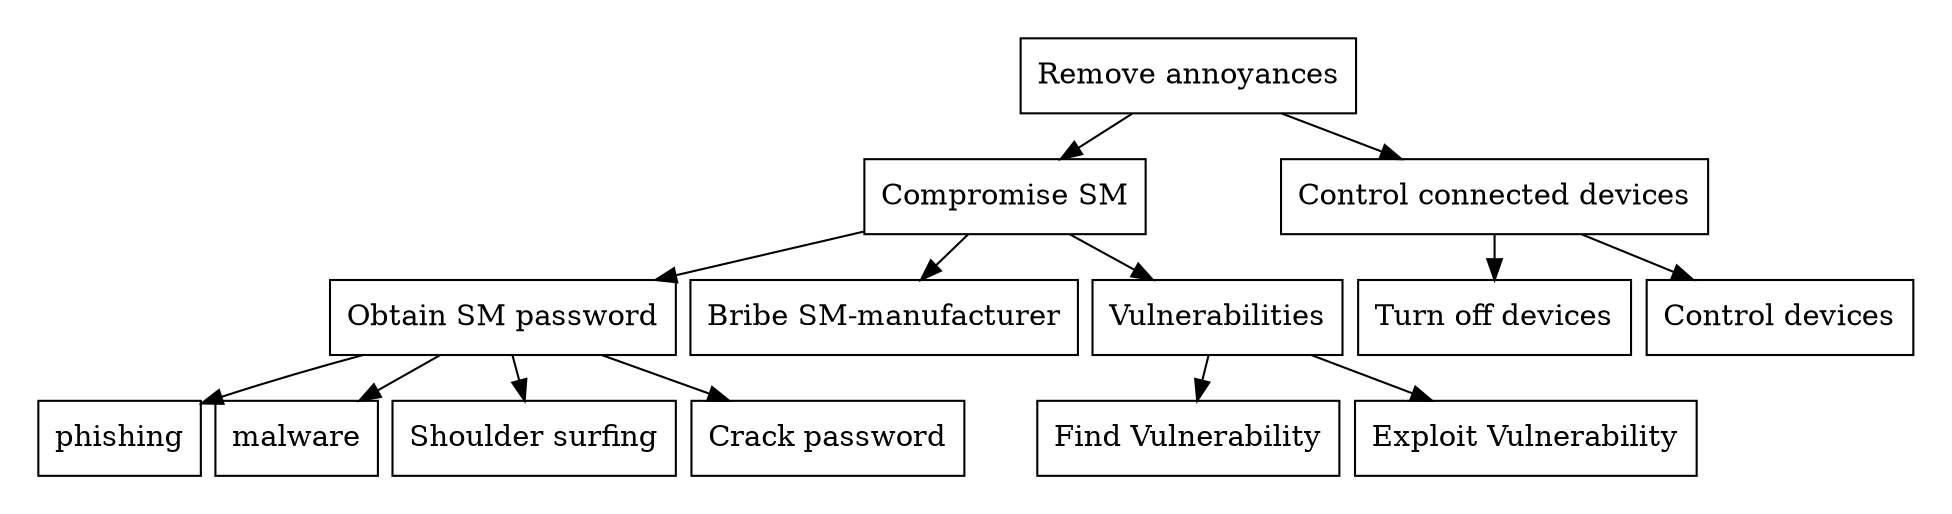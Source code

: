 digraph G {

 graph[ center=true, margin=0.2, nodesep=0.1, ranksep=0.3]
 node[ shape=rectangle]

root [label="Remove annoyances", shape=AND];
compromiseSM[label="Compromise SM"];
remove[label="Control connected devices",shape=OR];

root -> compromiseSM;
root -> remove;

obtainPassword[label="Obtain SM password", shape=OR];
compromiseSM[shape=OR];
bribe[label="Bribe SM-manufacturer"];
compromiseSM ->bribe;
compromiseSM -> obtainPassword;
obtainPassword -> phishing;
obtainPassword -> malware;
shoulderSurfing[label="Shoulder surfing"];
obtainPassword -> shoulderSurfing;
crackPassword[label="Crack password"];
obtainPassword -> crackPassword;

exploitVulnerability[shape=AND];
exploitVulnerability[label="Vulnerabilities"];
compromiseSM -> exploitVulnerability;
findVuln[label="Find Vulnerability"];
exploitVuln[label="Exploit Vulnerability"];
exploitVulnerability -> findVuln;
exploitVulnerability -> exploitVuln;


turnoff[label="Turn off devices"];
control[label="Control devices"];

remove -> turnoff, control;
}